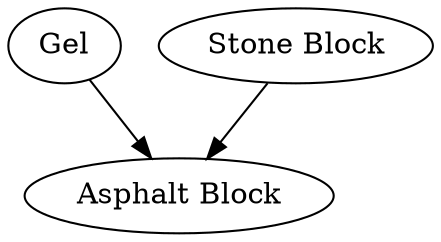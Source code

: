 digraph G {
  "Gel" -> "Asphalt Block" [color="black"];
  "Stone Block" -> "Asphalt Block" [color="black"];
}
